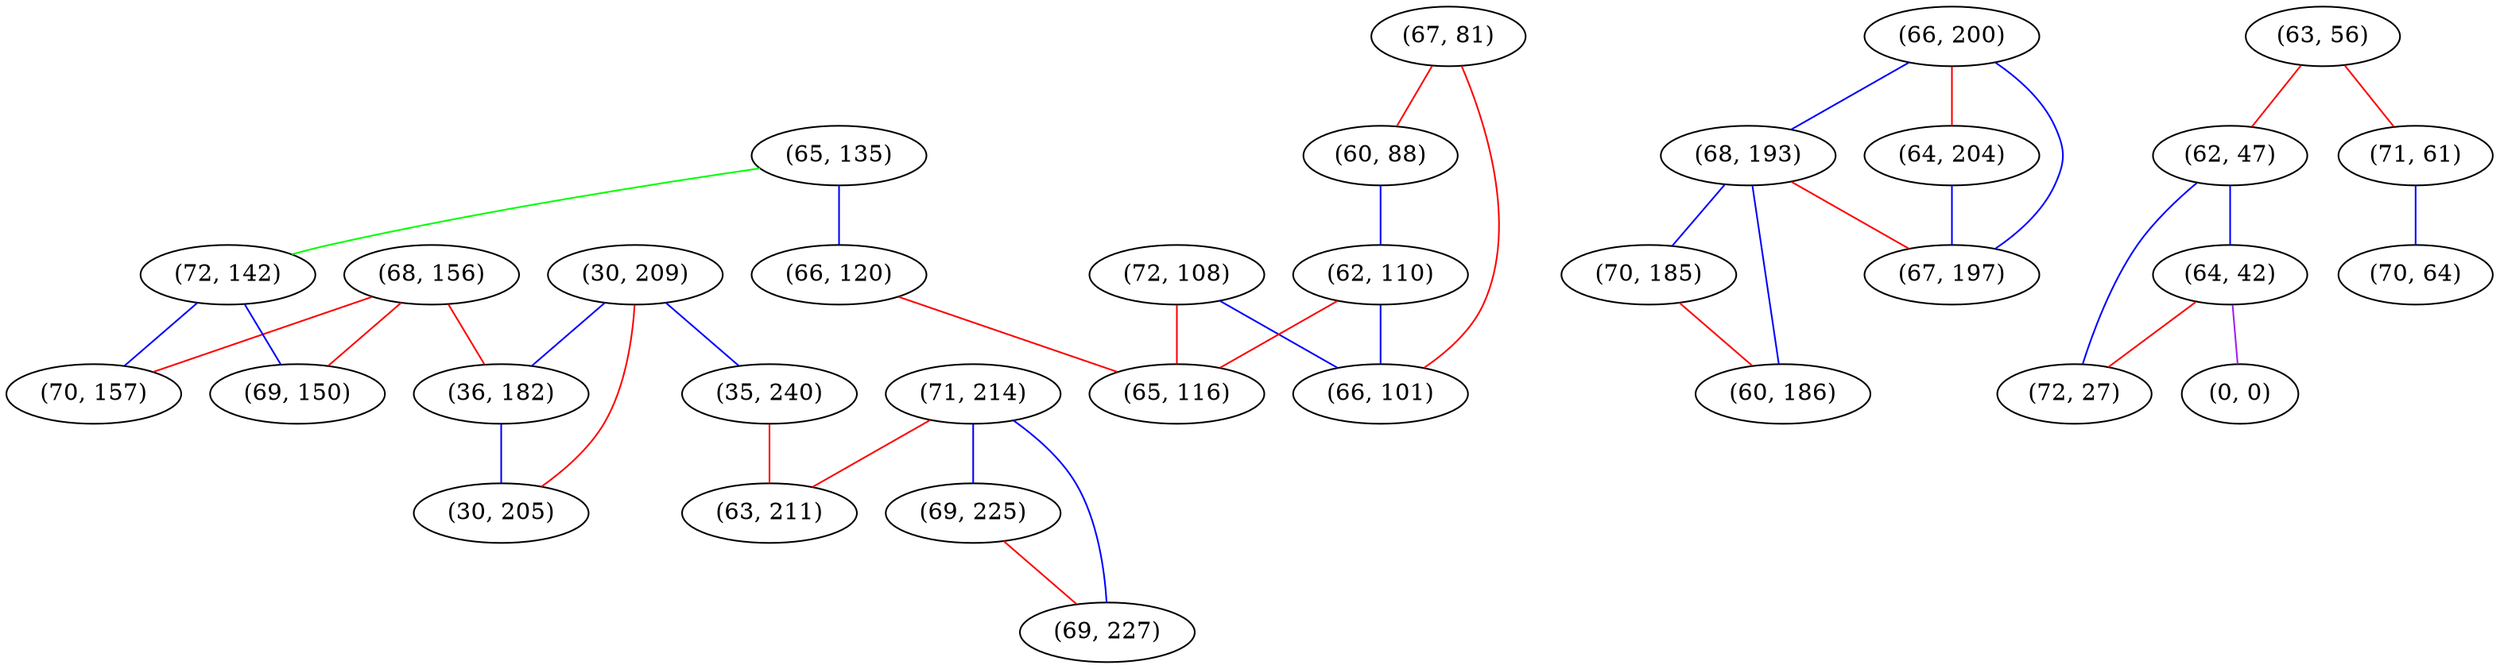 graph "" {
"(68, 156)";
"(72, 108)";
"(66, 200)";
"(63, 56)";
"(67, 81)";
"(62, 47)";
"(30, 209)";
"(64, 42)";
"(65, 135)";
"(35, 240)";
"(66, 120)";
"(72, 27)";
"(71, 61)";
"(68, 193)";
"(60, 88)";
"(0, 0)";
"(62, 110)";
"(70, 64)";
"(64, 204)";
"(70, 185)";
"(36, 182)";
"(60, 186)";
"(71, 214)";
"(30, 205)";
"(67, 197)";
"(72, 142)";
"(70, 157)";
"(63, 211)";
"(69, 150)";
"(69, 225)";
"(66, 101)";
"(69, 227)";
"(65, 116)";
"(68, 156)" -- "(69, 150)"  [color=red, key=0, weight=1];
"(68, 156)" -- "(36, 182)"  [color=red, key=0, weight=1];
"(68, 156)" -- "(70, 157)"  [color=red, key=0, weight=1];
"(72, 108)" -- "(66, 101)"  [color=blue, key=0, weight=3];
"(72, 108)" -- "(65, 116)"  [color=red, key=0, weight=1];
"(66, 200)" -- "(67, 197)"  [color=blue, key=0, weight=3];
"(66, 200)" -- "(68, 193)"  [color=blue, key=0, weight=3];
"(66, 200)" -- "(64, 204)"  [color=red, key=0, weight=1];
"(63, 56)" -- "(71, 61)"  [color=red, key=0, weight=1];
"(63, 56)" -- "(62, 47)"  [color=red, key=0, weight=1];
"(67, 81)" -- "(66, 101)"  [color=red, key=0, weight=1];
"(67, 81)" -- "(60, 88)"  [color=red, key=0, weight=1];
"(62, 47)" -- "(72, 27)"  [color=blue, key=0, weight=3];
"(62, 47)" -- "(64, 42)"  [color=blue, key=0, weight=3];
"(30, 209)" -- "(35, 240)"  [color=blue, key=0, weight=3];
"(30, 209)" -- "(36, 182)"  [color=blue, key=0, weight=3];
"(30, 209)" -- "(30, 205)"  [color=red, key=0, weight=1];
"(64, 42)" -- "(72, 27)"  [color=red, key=0, weight=1];
"(64, 42)" -- "(0, 0)"  [color=purple, key=0, weight=4];
"(65, 135)" -- "(72, 142)"  [color=green, key=0, weight=2];
"(65, 135)" -- "(66, 120)"  [color=blue, key=0, weight=3];
"(35, 240)" -- "(63, 211)"  [color=red, key=0, weight=1];
"(66, 120)" -- "(65, 116)"  [color=red, key=0, weight=1];
"(71, 61)" -- "(70, 64)"  [color=blue, key=0, weight=3];
"(68, 193)" -- "(60, 186)"  [color=blue, key=0, weight=3];
"(68, 193)" -- "(70, 185)"  [color=blue, key=0, weight=3];
"(68, 193)" -- "(67, 197)"  [color=red, key=0, weight=1];
"(60, 88)" -- "(62, 110)"  [color=blue, key=0, weight=3];
"(62, 110)" -- "(66, 101)"  [color=blue, key=0, weight=3];
"(62, 110)" -- "(65, 116)"  [color=red, key=0, weight=1];
"(64, 204)" -- "(67, 197)"  [color=blue, key=0, weight=3];
"(70, 185)" -- "(60, 186)"  [color=red, key=0, weight=1];
"(36, 182)" -- "(30, 205)"  [color=blue, key=0, weight=3];
"(71, 214)" -- "(63, 211)"  [color=red, key=0, weight=1];
"(71, 214)" -- "(69, 227)"  [color=blue, key=0, weight=3];
"(71, 214)" -- "(69, 225)"  [color=blue, key=0, weight=3];
"(72, 142)" -- "(69, 150)"  [color=blue, key=0, weight=3];
"(72, 142)" -- "(70, 157)"  [color=blue, key=0, weight=3];
"(69, 225)" -- "(69, 227)"  [color=red, key=0, weight=1];
}
